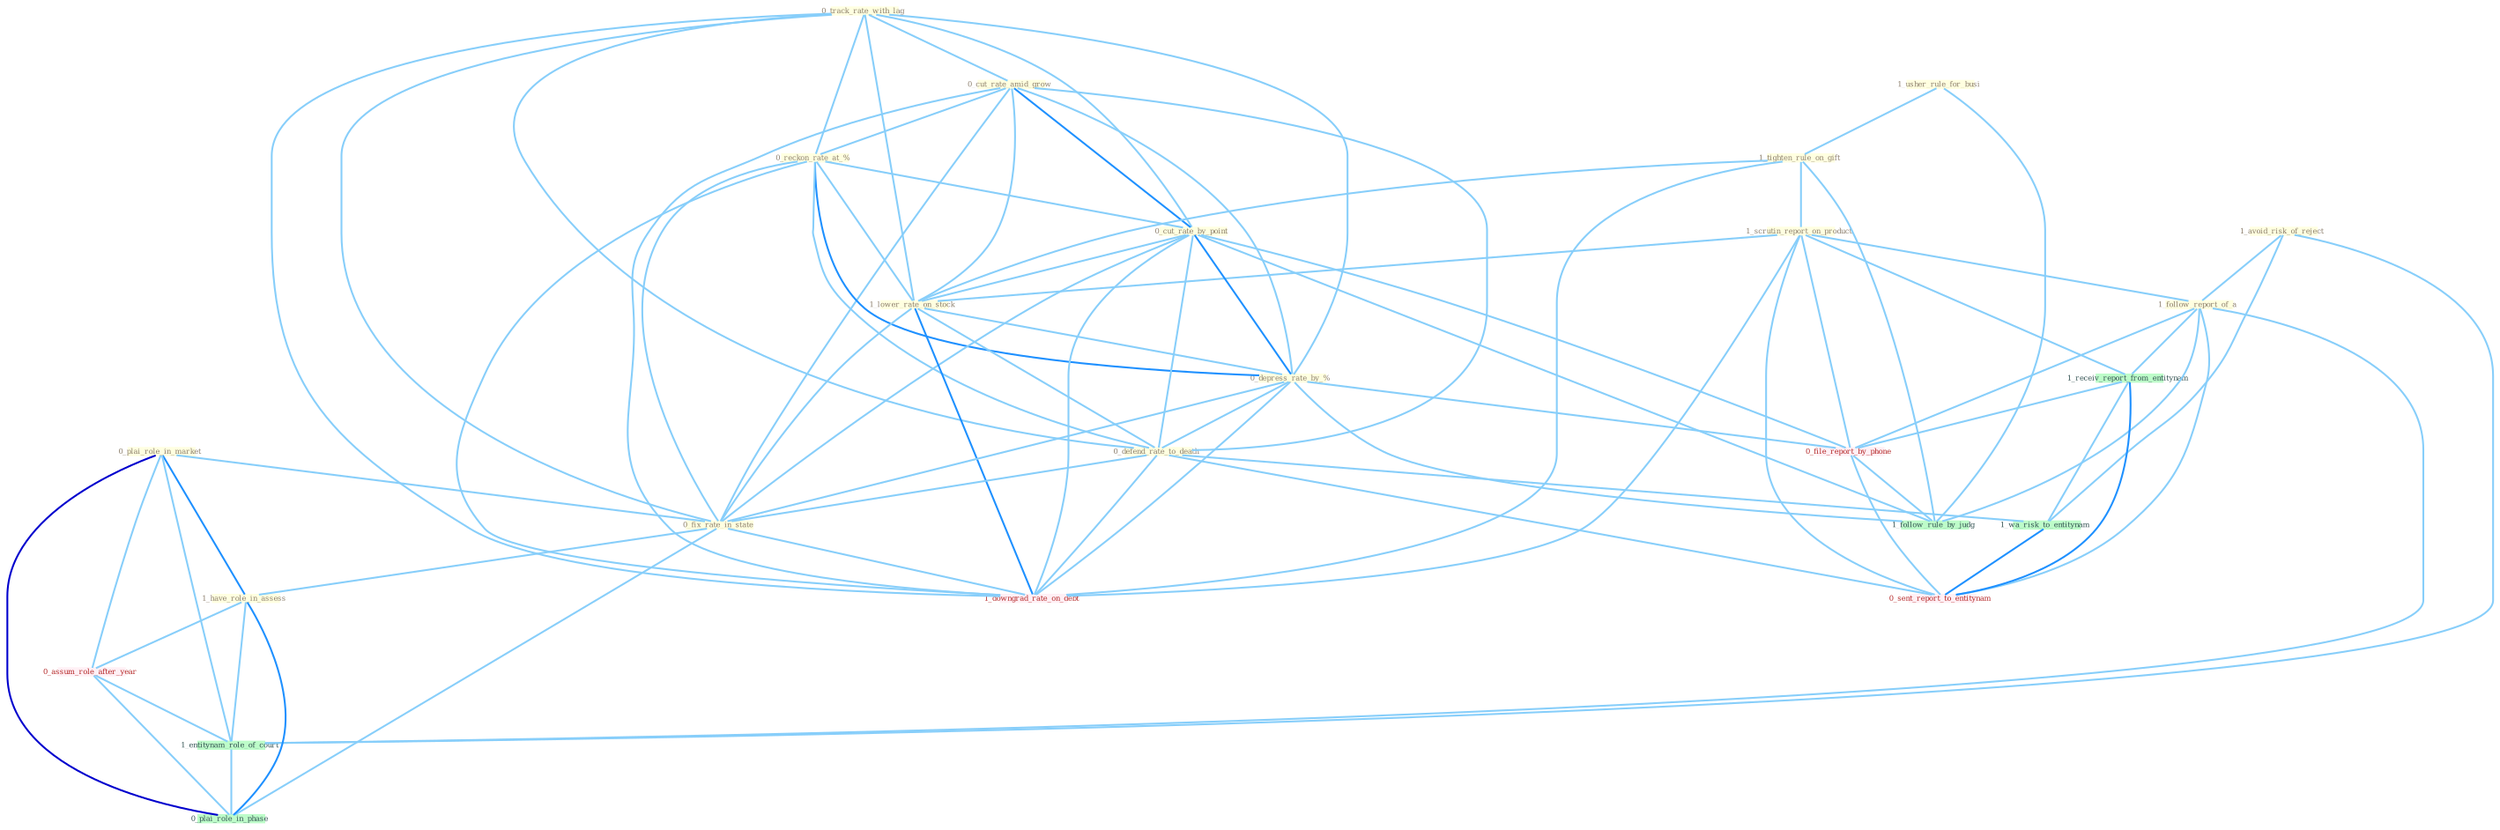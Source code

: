 Graph G{ 
    node
    [shape=polygon,style=filled,width=.5,height=.06,color="#BDFCC9",fixedsize=true,fontsize=4,
    fontcolor="#2f4f4f"];
    {node
    [color="#ffffe0", fontcolor="#8b7d6b"] "1_usher_rule_for_busi " "0_track_rate_with_lag " "0_cut_rate_amid_grow " "0_plai_role_in_market " "1_tighten_rule_on_gift " "1_scrutin_report_on_product " "0_reckon_rate_at_% " "0_cut_rate_by_point " "1_lower_rate_on_stock " "0_depress_rate_by_% " "1_avoid_risk_of_reject " "1_follow_report_of_a " "0_defend_rate_to_death " "0_fix_rate_in_state " "1_have_role_in_assess "}
{node [color="#fff0f5", fontcolor="#b22222"] "0_assum_role_after_year " "0_file_report_by_phone " "1_downgrad_rate_on_debt " "0_sent_report_to_entitynam "}
edge [color="#B0E2FF"];

	"1_usher_rule_for_busi " -- "1_tighten_rule_on_gift " [w="1", color="#87cefa" ];
	"1_usher_rule_for_busi " -- "1_follow_rule_by_judg " [w="1", color="#87cefa" ];
	"0_track_rate_with_lag " -- "0_cut_rate_amid_grow " [w="1", color="#87cefa" ];
	"0_track_rate_with_lag " -- "0_reckon_rate_at_% " [w="1", color="#87cefa" ];
	"0_track_rate_with_lag " -- "0_cut_rate_by_point " [w="1", color="#87cefa" ];
	"0_track_rate_with_lag " -- "1_lower_rate_on_stock " [w="1", color="#87cefa" ];
	"0_track_rate_with_lag " -- "0_depress_rate_by_% " [w="1", color="#87cefa" ];
	"0_track_rate_with_lag " -- "0_defend_rate_to_death " [w="1", color="#87cefa" ];
	"0_track_rate_with_lag " -- "0_fix_rate_in_state " [w="1", color="#87cefa" ];
	"0_track_rate_with_lag " -- "1_downgrad_rate_on_debt " [w="1", color="#87cefa" ];
	"0_cut_rate_amid_grow " -- "0_reckon_rate_at_% " [w="1", color="#87cefa" ];
	"0_cut_rate_amid_grow " -- "0_cut_rate_by_point " [w="2", color="#1e90ff" , len=0.8];
	"0_cut_rate_amid_grow " -- "1_lower_rate_on_stock " [w="1", color="#87cefa" ];
	"0_cut_rate_amid_grow " -- "0_depress_rate_by_% " [w="1", color="#87cefa" ];
	"0_cut_rate_amid_grow " -- "0_defend_rate_to_death " [w="1", color="#87cefa" ];
	"0_cut_rate_amid_grow " -- "0_fix_rate_in_state " [w="1", color="#87cefa" ];
	"0_cut_rate_amid_grow " -- "1_downgrad_rate_on_debt " [w="1", color="#87cefa" ];
	"0_plai_role_in_market " -- "0_fix_rate_in_state " [w="1", color="#87cefa" ];
	"0_plai_role_in_market " -- "1_have_role_in_assess " [w="2", color="#1e90ff" , len=0.8];
	"0_plai_role_in_market " -- "0_assum_role_after_year " [w="1", color="#87cefa" ];
	"0_plai_role_in_market " -- "1_entitynam_role_of_court " [w="1", color="#87cefa" ];
	"0_plai_role_in_market " -- "0_plai_role_in_phase " [w="3", color="#0000cd" , len=0.6];
	"1_tighten_rule_on_gift " -- "1_scrutin_report_on_product " [w="1", color="#87cefa" ];
	"1_tighten_rule_on_gift " -- "1_lower_rate_on_stock " [w="1", color="#87cefa" ];
	"1_tighten_rule_on_gift " -- "1_downgrad_rate_on_debt " [w="1", color="#87cefa" ];
	"1_tighten_rule_on_gift " -- "1_follow_rule_by_judg " [w="1", color="#87cefa" ];
	"1_scrutin_report_on_product " -- "1_lower_rate_on_stock " [w="1", color="#87cefa" ];
	"1_scrutin_report_on_product " -- "1_follow_report_of_a " [w="1", color="#87cefa" ];
	"1_scrutin_report_on_product " -- "1_receiv_report_from_entitynam " [w="1", color="#87cefa" ];
	"1_scrutin_report_on_product " -- "0_file_report_by_phone " [w="1", color="#87cefa" ];
	"1_scrutin_report_on_product " -- "1_downgrad_rate_on_debt " [w="1", color="#87cefa" ];
	"1_scrutin_report_on_product " -- "0_sent_report_to_entitynam " [w="1", color="#87cefa" ];
	"0_reckon_rate_at_% " -- "0_cut_rate_by_point " [w="1", color="#87cefa" ];
	"0_reckon_rate_at_% " -- "1_lower_rate_on_stock " [w="1", color="#87cefa" ];
	"0_reckon_rate_at_% " -- "0_depress_rate_by_% " [w="2", color="#1e90ff" , len=0.8];
	"0_reckon_rate_at_% " -- "0_defend_rate_to_death " [w="1", color="#87cefa" ];
	"0_reckon_rate_at_% " -- "0_fix_rate_in_state " [w="1", color="#87cefa" ];
	"0_reckon_rate_at_% " -- "1_downgrad_rate_on_debt " [w="1", color="#87cefa" ];
	"0_cut_rate_by_point " -- "1_lower_rate_on_stock " [w="1", color="#87cefa" ];
	"0_cut_rate_by_point " -- "0_depress_rate_by_% " [w="2", color="#1e90ff" , len=0.8];
	"0_cut_rate_by_point " -- "0_defend_rate_to_death " [w="1", color="#87cefa" ];
	"0_cut_rate_by_point " -- "0_fix_rate_in_state " [w="1", color="#87cefa" ];
	"0_cut_rate_by_point " -- "0_file_report_by_phone " [w="1", color="#87cefa" ];
	"0_cut_rate_by_point " -- "1_downgrad_rate_on_debt " [w="1", color="#87cefa" ];
	"0_cut_rate_by_point " -- "1_follow_rule_by_judg " [w="1", color="#87cefa" ];
	"1_lower_rate_on_stock " -- "0_depress_rate_by_% " [w="1", color="#87cefa" ];
	"1_lower_rate_on_stock " -- "0_defend_rate_to_death " [w="1", color="#87cefa" ];
	"1_lower_rate_on_stock " -- "0_fix_rate_in_state " [w="1", color="#87cefa" ];
	"1_lower_rate_on_stock " -- "1_downgrad_rate_on_debt " [w="2", color="#1e90ff" , len=0.8];
	"0_depress_rate_by_% " -- "0_defend_rate_to_death " [w="1", color="#87cefa" ];
	"0_depress_rate_by_% " -- "0_fix_rate_in_state " [w="1", color="#87cefa" ];
	"0_depress_rate_by_% " -- "0_file_report_by_phone " [w="1", color="#87cefa" ];
	"0_depress_rate_by_% " -- "1_downgrad_rate_on_debt " [w="1", color="#87cefa" ];
	"0_depress_rate_by_% " -- "1_follow_rule_by_judg " [w="1", color="#87cefa" ];
	"1_avoid_risk_of_reject " -- "1_follow_report_of_a " [w="1", color="#87cefa" ];
	"1_avoid_risk_of_reject " -- "1_entitynam_role_of_court " [w="1", color="#87cefa" ];
	"1_avoid_risk_of_reject " -- "1_wa_risk_to_entitynam " [w="1", color="#87cefa" ];
	"1_follow_report_of_a " -- "1_receiv_report_from_entitynam " [w="1", color="#87cefa" ];
	"1_follow_report_of_a " -- "1_entitynam_role_of_court " [w="1", color="#87cefa" ];
	"1_follow_report_of_a " -- "0_file_report_by_phone " [w="1", color="#87cefa" ];
	"1_follow_report_of_a " -- "1_follow_rule_by_judg " [w="1", color="#87cefa" ];
	"1_follow_report_of_a " -- "0_sent_report_to_entitynam " [w="1", color="#87cefa" ];
	"0_defend_rate_to_death " -- "0_fix_rate_in_state " [w="1", color="#87cefa" ];
	"0_defend_rate_to_death " -- "1_downgrad_rate_on_debt " [w="1", color="#87cefa" ];
	"0_defend_rate_to_death " -- "1_wa_risk_to_entitynam " [w="1", color="#87cefa" ];
	"0_defend_rate_to_death " -- "0_sent_report_to_entitynam " [w="1", color="#87cefa" ];
	"0_fix_rate_in_state " -- "1_have_role_in_assess " [w="1", color="#87cefa" ];
	"0_fix_rate_in_state " -- "1_downgrad_rate_on_debt " [w="1", color="#87cefa" ];
	"0_fix_rate_in_state " -- "0_plai_role_in_phase " [w="1", color="#87cefa" ];
	"1_have_role_in_assess " -- "0_assum_role_after_year " [w="1", color="#87cefa" ];
	"1_have_role_in_assess " -- "1_entitynam_role_of_court " [w="1", color="#87cefa" ];
	"1_have_role_in_assess " -- "0_plai_role_in_phase " [w="2", color="#1e90ff" , len=0.8];
	"1_receiv_report_from_entitynam " -- "0_file_report_by_phone " [w="1", color="#87cefa" ];
	"1_receiv_report_from_entitynam " -- "1_wa_risk_to_entitynam " [w="1", color="#87cefa" ];
	"1_receiv_report_from_entitynam " -- "0_sent_report_to_entitynam " [w="2", color="#1e90ff" , len=0.8];
	"0_assum_role_after_year " -- "1_entitynam_role_of_court " [w="1", color="#87cefa" ];
	"0_assum_role_after_year " -- "0_plai_role_in_phase " [w="1", color="#87cefa" ];
	"1_entitynam_role_of_court " -- "0_plai_role_in_phase " [w="1", color="#87cefa" ];
	"0_file_report_by_phone " -- "1_follow_rule_by_judg " [w="1", color="#87cefa" ];
	"0_file_report_by_phone " -- "0_sent_report_to_entitynam " [w="1", color="#87cefa" ];
	"1_wa_risk_to_entitynam " -- "0_sent_report_to_entitynam " [w="2", color="#1e90ff" , len=0.8];
}